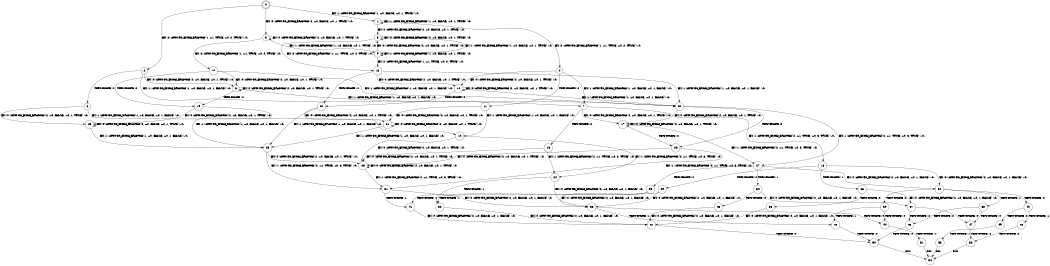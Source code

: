 digraph BCG {
size = "7, 10.5";
center = TRUE;
node [shape = circle];
0 [peripheries = 2];
0 -> 1 [label = "EX !1 !ATOMIC_EXCH_BRANCH (1, +0, FALSE, +0, 1, TRUE) !:0:"];
0 -> 2 [label = "EX !2 !ATOMIC_EXCH_BRANCH (1, +1, TRUE, +0, 2, TRUE) !:0:"];
0 -> 3 [label = "EX !0 !ATOMIC_EXCH_BRANCH (2, +0, FALSE, +0, 1, TRUE) !:0:"];
1 -> 4 [label = "EX !2 !ATOMIC_EXCH_BRANCH (1, +1, TRUE, +0, 2, TRUE) !:0:"];
1 -> 5 [label = "EX !0 !ATOMIC_EXCH_BRANCH (2, +0, FALSE, +0, 1, TRUE) !:0:"];
1 -> 1 [label = "EX !1 !ATOMIC_EXCH_BRANCH (1, +0, FALSE, +0, 1, TRUE) !:0:"];
2 -> 6 [label = "TERMINATE !2"];
2 -> 7 [label = "EX !1 !ATOMIC_EXCH_BRANCH (1, +0, FALSE, +0, 1, FALSE) !:0:"];
2 -> 8 [label = "EX !0 !ATOMIC_EXCH_BRANCH (2, +0, FALSE, +0, 1, TRUE) !:0:"];
3 -> 9 [label = "EX !1 !ATOMIC_EXCH_BRANCH (1, +0, FALSE, +0, 1, TRUE) !:0:"];
3 -> 10 [label = "EX !2 !ATOMIC_EXCH_BRANCH (1, +1, TRUE, +0, 2, TRUE) !:0:"];
3 -> 3 [label = "EX !0 !ATOMIC_EXCH_BRANCH (2, +0, FALSE, +0, 1, TRUE) !:0:"];
4 -> 11 [label = "TERMINATE !2"];
4 -> 12 [label = "EX !0 !ATOMIC_EXCH_BRANCH (2, +0, FALSE, +0, 1, TRUE) !:0:"];
4 -> 7 [label = "EX !1 !ATOMIC_EXCH_BRANCH (1, +0, FALSE, +0, 1, FALSE) !:0:"];
5 -> 13 [label = "EX !2 !ATOMIC_EXCH_BRANCH (1, +1, TRUE, +0, 2, TRUE) !:0:"];
5 -> 9 [label = "EX !1 !ATOMIC_EXCH_BRANCH (1, +0, FALSE, +0, 1, TRUE) !:0:"];
5 -> 5 [label = "EX !0 !ATOMIC_EXCH_BRANCH (2, +0, FALSE, +0, 1, TRUE) !:0:"];
6 -> 14 [label = "EX !1 !ATOMIC_EXCH_BRANCH (1, +0, FALSE, +0, 1, FALSE) !:0:"];
6 -> 15 [label = "EX !0 !ATOMIC_EXCH_BRANCH (2, +0, FALSE, +0, 1, TRUE) !:0:"];
7 -> 16 [label = "TERMINATE !2"];
7 -> 17 [label = "EX !0 !ATOMIC_EXCH_BRANCH (2, +0, FALSE, +0, 1, TRUE) !:0:"];
7 -> 18 [label = "EX !1 !ATOMIC_EXCH_BRANCH (2, +1, TRUE, +0, 3, TRUE) !:0:"];
8 -> 19 [label = "TERMINATE !2"];
8 -> 20 [label = "EX !1 !ATOMIC_EXCH_BRANCH (1, +0, FALSE, +0, 1, FALSE) !:0:"];
8 -> 8 [label = "EX !0 !ATOMIC_EXCH_BRANCH (2, +0, FALSE, +0, 1, TRUE) !:0:"];
9 -> 13 [label = "EX !2 !ATOMIC_EXCH_BRANCH (1, +1, TRUE, +0, 2, TRUE) !:0:"];
9 -> 9 [label = "EX !1 !ATOMIC_EXCH_BRANCH (1, +0, FALSE, +0, 1, TRUE) !:0:"];
9 -> 5 [label = "EX !0 !ATOMIC_EXCH_BRANCH (2, +0, FALSE, +0, 1, TRUE) !:0:"];
10 -> 19 [label = "TERMINATE !2"];
10 -> 20 [label = "EX !1 !ATOMIC_EXCH_BRANCH (1, +0, FALSE, +0, 1, FALSE) !:0:"];
10 -> 8 [label = "EX !0 !ATOMIC_EXCH_BRANCH (2, +0, FALSE, +0, 1, TRUE) !:0:"];
11 -> 21 [label = "EX !0 !ATOMIC_EXCH_BRANCH (2, +0, FALSE, +0, 1, TRUE) !:0:"];
11 -> 14 [label = "EX !1 !ATOMIC_EXCH_BRANCH (1, +0, FALSE, +0, 1, FALSE) !:0:"];
12 -> 22 [label = "TERMINATE !2"];
12 -> 20 [label = "EX !1 !ATOMIC_EXCH_BRANCH (1, +0, FALSE, +0, 1, FALSE) !:0:"];
12 -> 12 [label = "EX !0 !ATOMIC_EXCH_BRANCH (2, +0, FALSE, +0, 1, TRUE) !:0:"];
13 -> 22 [label = "TERMINATE !2"];
13 -> 20 [label = "EX !1 !ATOMIC_EXCH_BRANCH (1, +0, FALSE, +0, 1, FALSE) !:0:"];
13 -> 12 [label = "EX !0 !ATOMIC_EXCH_BRANCH (2, +0, FALSE, +0, 1, TRUE) !:0:"];
14 -> 23 [label = "EX !0 !ATOMIC_EXCH_BRANCH (2, +0, FALSE, +0, 1, TRUE) !:0:"];
14 -> 24 [label = "EX !1 !ATOMIC_EXCH_BRANCH (2, +1, TRUE, +0, 3, TRUE) !:0:"];
15 -> 25 [label = "EX !1 !ATOMIC_EXCH_BRANCH (1, +0, FALSE, +0, 1, FALSE) !:0:"];
15 -> 15 [label = "EX !0 !ATOMIC_EXCH_BRANCH (2, +0, FALSE, +0, 1, TRUE) !:0:"];
16 -> 23 [label = "EX !0 !ATOMIC_EXCH_BRANCH (2, +0, FALSE, +0, 1, TRUE) !:0:"];
16 -> 24 [label = "EX !1 !ATOMIC_EXCH_BRANCH (2, +1, TRUE, +0, 3, TRUE) !:0:"];
17 -> 26 [label = "TERMINATE !2"];
17 -> 27 [label = "EX !1 !ATOMIC_EXCH_BRANCH (2, +1, TRUE, +0, 3, TRUE) !:0:"];
17 -> 17 [label = "EX !0 !ATOMIC_EXCH_BRANCH (2, +0, FALSE, +0, 1, TRUE) !:0:"];
18 -> 28 [label = "TERMINATE !1"];
18 -> 29 [label = "TERMINATE !2"];
18 -> 30 [label = "EX !0 !ATOMIC_EXCH_BRANCH (2, +0, FALSE, +0, 1, FALSE) !:0:"];
19 -> 25 [label = "EX !1 !ATOMIC_EXCH_BRANCH (1, +0, FALSE, +0, 1, FALSE) !:0:"];
19 -> 15 [label = "EX !0 !ATOMIC_EXCH_BRANCH (2, +0, FALSE, +0, 1, TRUE) !:0:"];
20 -> 26 [label = "TERMINATE !2"];
20 -> 27 [label = "EX !1 !ATOMIC_EXCH_BRANCH (2, +1, TRUE, +0, 3, TRUE) !:0:"];
20 -> 17 [label = "EX !0 !ATOMIC_EXCH_BRANCH (2, +0, FALSE, +0, 1, TRUE) !:0:"];
21 -> 25 [label = "EX !1 !ATOMIC_EXCH_BRANCH (1, +0, FALSE, +0, 1, FALSE) !:0:"];
21 -> 21 [label = "EX !0 !ATOMIC_EXCH_BRANCH (2, +0, FALSE, +0, 1, TRUE) !:0:"];
22 -> 25 [label = "EX !1 !ATOMIC_EXCH_BRANCH (1, +0, FALSE, +0, 1, FALSE) !:0:"];
22 -> 21 [label = "EX !0 !ATOMIC_EXCH_BRANCH (2, +0, FALSE, +0, 1, TRUE) !:0:"];
23 -> 31 [label = "EX !1 !ATOMIC_EXCH_BRANCH (2, +1, TRUE, +0, 3, TRUE) !:0:"];
23 -> 23 [label = "EX !0 !ATOMIC_EXCH_BRANCH (2, +0, FALSE, +0, 1, TRUE) !:0:"];
24 -> 32 [label = "TERMINATE !1"];
24 -> 33 [label = "EX !0 !ATOMIC_EXCH_BRANCH (2, +0, FALSE, +0, 1, FALSE) !:0:"];
25 -> 31 [label = "EX !1 !ATOMIC_EXCH_BRANCH (2, +1, TRUE, +0, 3, TRUE) !:0:"];
25 -> 23 [label = "EX !0 !ATOMIC_EXCH_BRANCH (2, +0, FALSE, +0, 1, TRUE) !:0:"];
26 -> 31 [label = "EX !1 !ATOMIC_EXCH_BRANCH (2, +1, TRUE, +0, 3, TRUE) !:0:"];
26 -> 23 [label = "EX !0 !ATOMIC_EXCH_BRANCH (2, +0, FALSE, +0, 1, TRUE) !:0:"];
27 -> 34 [label = "TERMINATE !1"];
27 -> 35 [label = "TERMINATE !2"];
27 -> 30 [label = "EX !0 !ATOMIC_EXCH_BRANCH (2, +0, FALSE, +0, 1, FALSE) !:0:"];
28 -> 36 [label = "TERMINATE !2"];
28 -> 37 [label = "EX !0 !ATOMIC_EXCH_BRANCH (2, +0, FALSE, +0, 1, FALSE) !:0:"];
29 -> 32 [label = "TERMINATE !1"];
29 -> 33 [label = "EX !0 !ATOMIC_EXCH_BRANCH (2, +0, FALSE, +0, 1, FALSE) !:0:"];
30 -> 38 [label = "TERMINATE !1"];
30 -> 39 [label = "TERMINATE !2"];
30 -> 40 [label = "TERMINATE !0"];
31 -> 41 [label = "TERMINATE !1"];
31 -> 33 [label = "EX !0 !ATOMIC_EXCH_BRANCH (2, +0, FALSE, +0, 1, FALSE) !:0:"];
32 -> 42 [label = "EX !0 !ATOMIC_EXCH_BRANCH (2, +0, FALSE, +0, 1, FALSE) !:0:"];
33 -> 43 [label = "TERMINATE !1"];
33 -> 44 [label = "TERMINATE !0"];
34 -> 45 [label = "TERMINATE !2"];
34 -> 37 [label = "EX !0 !ATOMIC_EXCH_BRANCH (2, +0, FALSE, +0, 1, FALSE) !:0:"];
35 -> 41 [label = "TERMINATE !1"];
35 -> 33 [label = "EX !0 !ATOMIC_EXCH_BRANCH (2, +0, FALSE, +0, 1, FALSE) !:0:"];
36 -> 42 [label = "EX !0 !ATOMIC_EXCH_BRANCH (2, +0, FALSE, +0, 1, FALSE) !:0:"];
37 -> 46 [label = "TERMINATE !2"];
37 -> 47 [label = "TERMINATE !0"];
38 -> 46 [label = "TERMINATE !2"];
38 -> 47 [label = "TERMINATE !0"];
39 -> 43 [label = "TERMINATE !1"];
39 -> 44 [label = "TERMINATE !0"];
40 -> 48 [label = "TERMINATE !1"];
40 -> 49 [label = "TERMINATE !2"];
41 -> 42 [label = "EX !0 !ATOMIC_EXCH_BRANCH (2, +0, FALSE, +0, 1, FALSE) !:0:"];
42 -> 50 [label = "TERMINATE !0"];
43 -> 50 [label = "TERMINATE !0"];
44 -> 51 [label = "TERMINATE !1"];
45 -> 42 [label = "EX !0 !ATOMIC_EXCH_BRANCH (2, +0, FALSE, +0, 1, FALSE) !:0:"];
46 -> 50 [label = "TERMINATE !0"];
47 -> 52 [label = "TERMINATE !2"];
48 -> 52 [label = "TERMINATE !2"];
49 -> 53 [label = "TERMINATE !1"];
50 -> 54 [label = "exit"];
51 -> 54 [label = "exit"];
52 -> 54 [label = "exit"];
53 -> 54 [label = "exit"];
}
